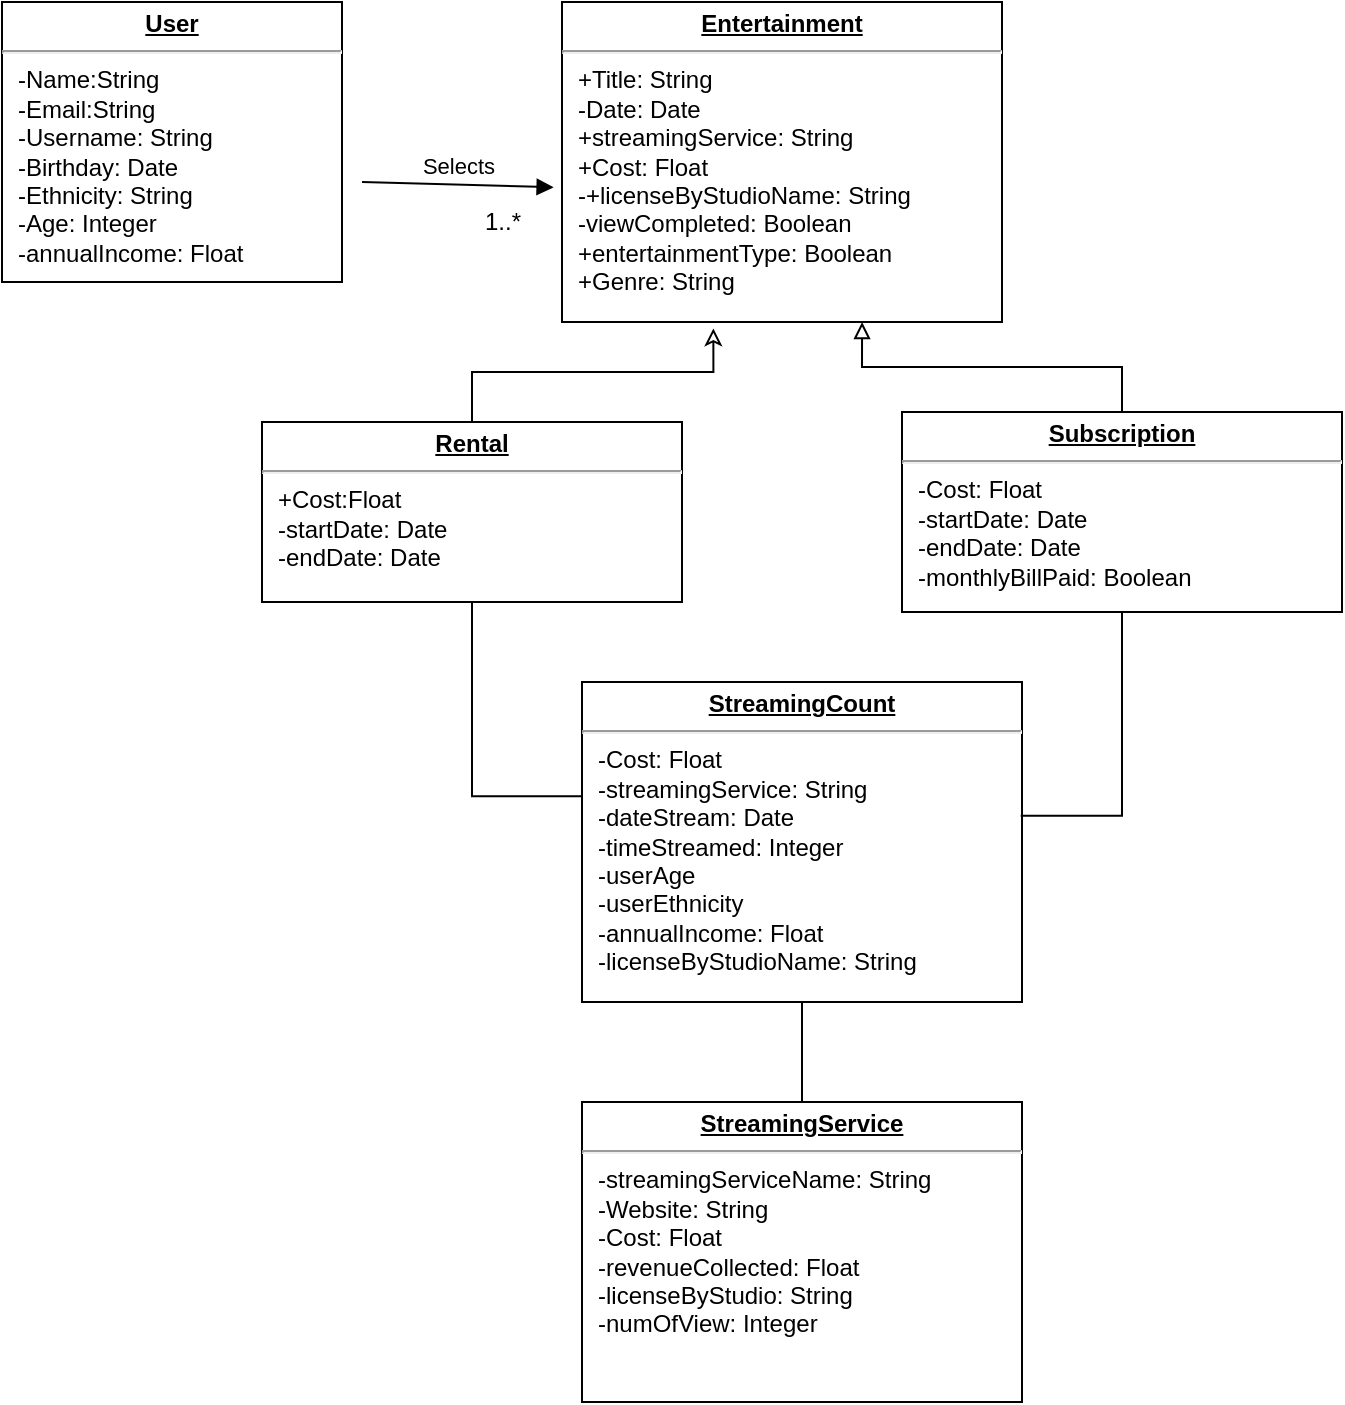 <mxfile version="14.2.9" type="github">
  <diagram id="7y4Bm_Csqy858rbeXeka" name="Page-1">
    <mxGraphModel dx="1296" dy="685" grid="1" gridSize="10" guides="1" tooltips="1" connect="1" arrows="1" fold="1" page="1" pageScale="1" pageWidth="850" pageHeight="1100" math="0" shadow="0">
      <root>
        <mxCell id="0" />
        <mxCell id="1" parent="0" />
        <mxCell id="7rUCfdSFTrNGHXz4k6Ym-6" value="&lt;p style=&quot;margin: 0px ; margin-top: 4px ; text-align: center ; text-decoration: underline&quot;&gt;&lt;b&gt;User&lt;/b&gt;&lt;/p&gt;&lt;hr&gt;&lt;p style=&quot;margin: 0px ; margin-left: 8px&quot;&gt;-Name:String&lt;br&gt;-Email:String&lt;/p&gt;&lt;p style=&quot;margin: 0px ; margin-left: 8px&quot;&gt;-Username: String&lt;br&gt;&lt;/p&gt;&lt;p style=&quot;margin: 0px ; margin-left: 8px&quot;&gt;-Birthday: Date&lt;/p&gt;&lt;p style=&quot;margin: 0px ; margin-left: 8px&quot;&gt;-Ethnicity: String&lt;/p&gt;&lt;p style=&quot;margin: 0px ; margin-left: 8px&quot;&gt;-Age: Integer&lt;/p&gt;&lt;p style=&quot;margin: 0px ; margin-left: 8px&quot;&gt;-annualIncome: Float&lt;/p&gt;" style="verticalAlign=top;align=left;overflow=fill;fontSize=12;fontFamily=Helvetica;html=1;" parent="1" vertex="1">
          <mxGeometry x="60" y="40" width="170" height="140" as="geometry" />
        </mxCell>
        <mxCell id="7rUCfdSFTrNGHXz4k6Ym-8" value="&lt;p style=&quot;margin: 0px ; margin-top: 4px ; text-align: center ; text-decoration: underline&quot;&gt;&lt;b&gt;Entertainment&lt;/b&gt;&lt;/p&gt;&lt;hr&gt;&lt;p style=&quot;margin: 0px ; margin-left: 8px&quot;&gt;+Title: String&lt;br&gt;-Date: Date&lt;/p&gt;&lt;p style=&quot;margin: 0px 0px 0px 8px&quot;&gt;+streamingService: String&lt;/p&gt;&lt;p style=&quot;margin: 0px 0px 0px 8px&quot;&gt;&lt;span&gt;+Cost: Float&lt;/span&gt;&lt;br&gt;&lt;/p&gt;&lt;p style=&quot;margin: 0px 0px 0px 8px&quot;&gt;-+licenseByStudioName: String&lt;/p&gt;&lt;p style=&quot;margin: 0px 0px 0px 8px&quot;&gt;-viewCompleted: Boolean&lt;/p&gt;&lt;p style=&quot;margin: 0px 0px 0px 8px&quot;&gt;+entertainmentType: Boolean&lt;/p&gt;&lt;p style=&quot;margin: 0px 0px 0px 8px&quot;&gt;+Genre: String&lt;/p&gt;&lt;p style=&quot;margin: 0px ; margin-left: 8px&quot;&gt;&lt;br&gt;&lt;/p&gt;&lt;p style=&quot;margin: 0px ; margin-left: 8px&quot;&gt;&lt;br&gt;&lt;/p&gt;" style="verticalAlign=top;align=left;overflow=fill;fontSize=12;fontFamily=Helvetica;html=1;" parent="1" vertex="1">
          <mxGeometry x="340" y="40" width="220" height="160" as="geometry" />
        </mxCell>
        <mxCell id="LzFqOQcsnpzUKHTWnqlH-4" value="&lt;p style=&quot;margin: 0px ; margin-top: 4px ; text-align: center ; text-decoration: underline&quot;&gt;&lt;b&gt;StreamingService&lt;/b&gt;&lt;/p&gt;&lt;hr&gt;&lt;p style=&quot;margin: 0px ; margin-left: 8px&quot;&gt;-streamingServiceName: String&lt;/p&gt;&lt;p style=&quot;margin: 0px ; margin-left: 8px&quot;&gt;-Website: String&lt;/p&gt;&lt;p style=&quot;margin: 0px ; margin-left: 8px&quot;&gt;-Cost: Float&lt;/p&gt;&lt;p style=&quot;margin: 0px ; margin-left: 8px&quot;&gt;-revenueCollected: Float&lt;/p&gt;&lt;p style=&quot;margin: 0px ; margin-left: 8px&quot;&gt;-licenseByStudio: String&lt;/p&gt;&lt;p style=&quot;margin: 0px ; margin-left: 8px&quot;&gt;-numOfView: Integer&lt;/p&gt;" style="verticalAlign=top;align=left;overflow=fill;fontSize=12;fontFamily=Helvetica;html=1;" vertex="1" parent="1">
          <mxGeometry x="350" y="590" width="220" height="150" as="geometry" />
        </mxCell>
        <mxCell id="LzFqOQcsnpzUKHTWnqlH-52" style="edgeStyle=orthogonalEdgeStyle;rounded=0;orthogonalLoop=1;jettySize=auto;html=1;entryX=0.5;entryY=0;entryDx=0;entryDy=0;endArrow=none;endFill=0;" edge="1" parent="1" source="LzFqOQcsnpzUKHTWnqlH-19" target="LzFqOQcsnpzUKHTWnqlH-4">
          <mxGeometry relative="1" as="geometry" />
        </mxCell>
        <mxCell id="LzFqOQcsnpzUKHTWnqlH-19" value="&lt;p style=&quot;margin: 0px ; margin-top: 4px ; text-align: center ; text-decoration: underline&quot;&gt;&lt;b&gt;StreamingCount&lt;/b&gt;&lt;/p&gt;&lt;hr&gt;&lt;p style=&quot;margin: 0px ; margin-left: 8px&quot;&gt;-Cost: Float&lt;/p&gt;&lt;p style=&quot;margin: 0px ; margin-left: 8px&quot;&gt;-streamingService: String&lt;br&gt;&lt;/p&gt;&lt;p style=&quot;margin: 0px ; margin-left: 8px&quot;&gt;-dateStream: Date&lt;/p&gt;&lt;p style=&quot;margin: 0px ; margin-left: 8px&quot;&gt;-timeStreamed: Integer&lt;/p&gt;&lt;p style=&quot;margin: 0px ; margin-left: 8px&quot;&gt;-userAge&lt;/p&gt;&lt;p style=&quot;margin: 0px ; margin-left: 8px&quot;&gt;-userEthnicity&lt;/p&gt;&lt;p style=&quot;margin: 0px ; margin-left: 8px&quot;&gt;-annualIncome: Float&lt;/p&gt;&lt;p style=&quot;margin: 0px ; margin-left: 8px&quot;&gt;-licenseByStudioName: String&lt;/p&gt;&lt;p style=&quot;margin: 0px ; margin-left: 8px&quot;&gt;&lt;br&gt;&lt;/p&gt;&lt;p style=&quot;margin: 0px ; margin-left: 8px&quot;&gt;&lt;br&gt;&lt;/p&gt;" style="verticalAlign=top;align=left;overflow=fill;fontSize=12;fontFamily=Helvetica;html=1;" vertex="1" parent="1">
          <mxGeometry x="350" y="380" width="220" height="160" as="geometry" />
        </mxCell>
        <mxCell id="LzFqOQcsnpzUKHTWnqlH-50" style="edgeStyle=orthogonalEdgeStyle;rounded=0;orthogonalLoop=1;jettySize=auto;html=1;entryX=0;entryY=0.357;entryDx=0;entryDy=0;entryPerimeter=0;endArrow=none;endFill=0;" edge="1" parent="1" source="LzFqOQcsnpzUKHTWnqlH-44" target="LzFqOQcsnpzUKHTWnqlH-19">
          <mxGeometry relative="1" as="geometry" />
        </mxCell>
        <mxCell id="LzFqOQcsnpzUKHTWnqlH-55" style="edgeStyle=orthogonalEdgeStyle;rounded=0;orthogonalLoop=1;jettySize=auto;html=1;entryX=0.344;entryY=1.02;entryDx=0;entryDy=0;entryPerimeter=0;endArrow=classic;endFill=0;" edge="1" parent="1" source="LzFqOQcsnpzUKHTWnqlH-44" target="7rUCfdSFTrNGHXz4k6Ym-8">
          <mxGeometry relative="1" as="geometry" />
        </mxCell>
        <mxCell id="LzFqOQcsnpzUKHTWnqlH-44" value="&lt;p style=&quot;margin: 0px ; margin-top: 4px ; text-align: center ; text-decoration: underline&quot;&gt;&lt;b&gt;Rental&lt;/b&gt;&lt;/p&gt;&lt;hr&gt;&lt;p style=&quot;margin: 0px ; margin-left: 8px&quot;&gt;&lt;span&gt;+Cost:Float&lt;/span&gt;&lt;br&gt;&lt;/p&gt;&lt;p style=&quot;margin: 0px ; margin-left: 8px&quot;&gt;-startDate: Date&lt;/p&gt;&lt;p style=&quot;margin: 0px ; margin-left: 8px&quot;&gt;-endDate: Date&lt;/p&gt;" style="verticalAlign=top;align=left;overflow=fill;fontSize=12;fontFamily=Helvetica;html=1;" vertex="1" parent="1">
          <mxGeometry x="190" y="250" width="210" height="90" as="geometry" />
        </mxCell>
        <mxCell id="LzFqOQcsnpzUKHTWnqlH-51" style="edgeStyle=orthogonalEdgeStyle;rounded=0;orthogonalLoop=1;jettySize=auto;html=1;entryX=0.997;entryY=0.418;entryDx=0;entryDy=0;entryPerimeter=0;endArrow=none;endFill=0;" edge="1" parent="1" source="LzFqOQcsnpzUKHTWnqlH-45" target="LzFqOQcsnpzUKHTWnqlH-19">
          <mxGeometry relative="1" as="geometry" />
        </mxCell>
        <mxCell id="LzFqOQcsnpzUKHTWnqlH-57" style="edgeStyle=orthogonalEdgeStyle;rounded=0;orthogonalLoop=1;jettySize=auto;html=1;entryX=0.682;entryY=1;entryDx=0;entryDy=0;entryPerimeter=0;horizontal=1;endArrow=block;endFill=0;" edge="1" parent="1" source="LzFqOQcsnpzUKHTWnqlH-45" target="7rUCfdSFTrNGHXz4k6Ym-8">
          <mxGeometry relative="1" as="geometry" />
        </mxCell>
        <mxCell id="LzFqOQcsnpzUKHTWnqlH-45" value="&lt;p style=&quot;margin: 0px ; margin-top: 4px ; text-align: center ; text-decoration: underline&quot;&gt;&lt;b&gt;Subscription&lt;/b&gt;&lt;/p&gt;&lt;hr&gt;&lt;p style=&quot;margin: 0px ; margin-left: 8px&quot;&gt;&lt;span&gt;-Cost: Float&lt;/span&gt;&lt;br&gt;&lt;/p&gt;&lt;p style=&quot;margin: 0px ; margin-left: 8px&quot;&gt;-startDate: Date&lt;/p&gt;&lt;p style=&quot;margin: 0px ; margin-left: 8px&quot;&gt;-endDate: Date&lt;/p&gt;&lt;p style=&quot;margin: 0px ; margin-left: 8px&quot;&gt;-monthlyBillPaid: Boolean&lt;/p&gt;" style="verticalAlign=top;align=left;overflow=fill;fontSize=12;fontFamily=Helvetica;html=1;" vertex="1" parent="1">
          <mxGeometry x="510" y="245" width="220" height="100" as="geometry" />
        </mxCell>
        <mxCell id="LzFqOQcsnpzUKHTWnqlH-47" value="Selects" style="html=1;verticalAlign=bottom;endArrow=block;entryX=-0.019;entryY=0.579;entryDx=0;entryDy=0;entryPerimeter=0;" edge="1" parent="1" target="7rUCfdSFTrNGHXz4k6Ym-8">
          <mxGeometry width="80" relative="1" as="geometry">
            <mxPoint x="240" y="130" as="sourcePoint" />
            <mxPoint x="320" y="130" as="targetPoint" />
          </mxGeometry>
        </mxCell>
        <mxCell id="LzFqOQcsnpzUKHTWnqlH-59" value="1..*" style="text;html=1;resizable=0;autosize=1;align=center;verticalAlign=middle;points=[];fillColor=none;strokeColor=none;rounded=0;" vertex="1" parent="1">
          <mxGeometry x="295" y="140" width="30" height="20" as="geometry" />
        </mxCell>
      </root>
    </mxGraphModel>
  </diagram>
</mxfile>

